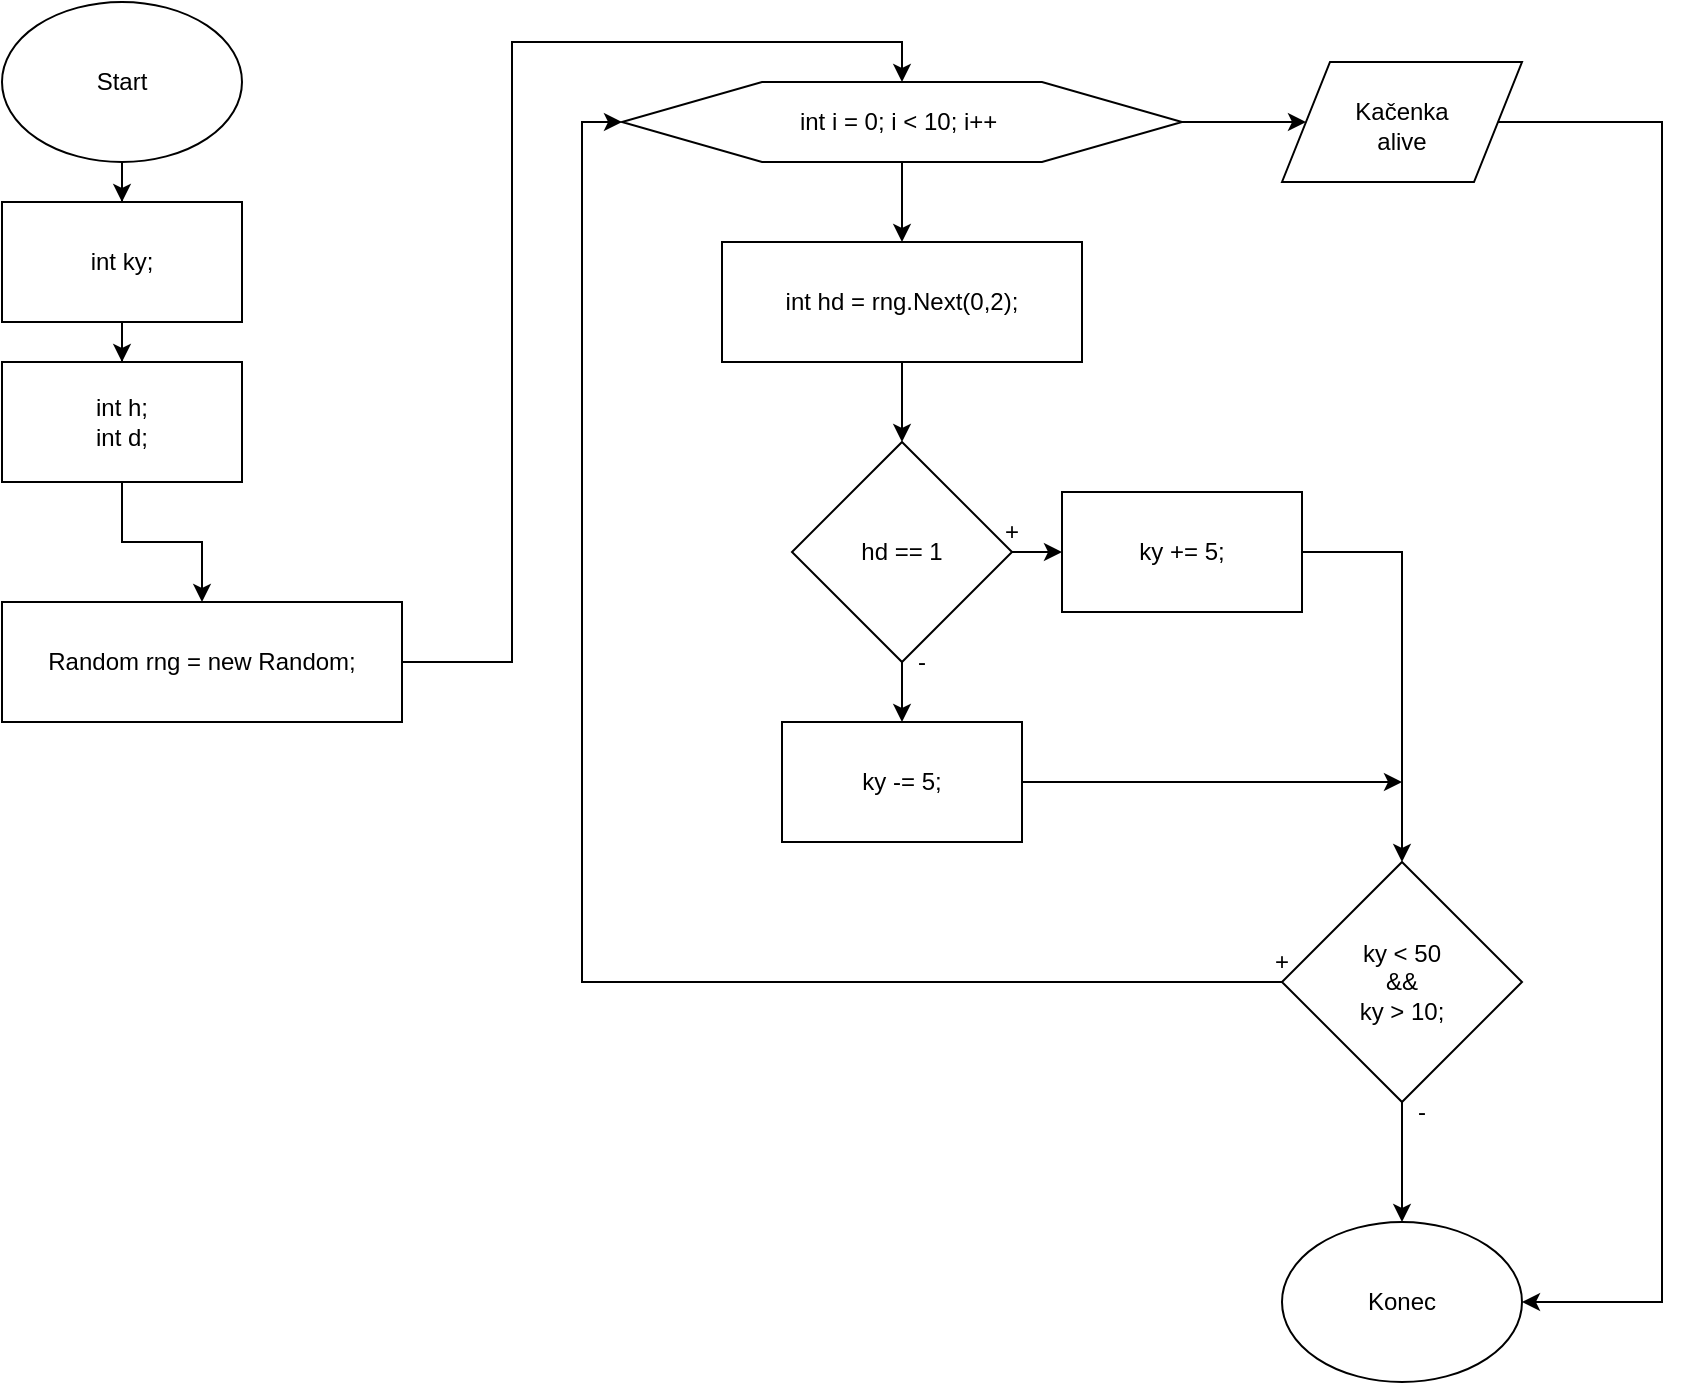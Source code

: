 <mxfile version="12.2.2" type="device" pages="1"><diagram id="mhfylgxZHnZ_jzXOrhJl" name="Page-1"><mxGraphModel dx="1365" dy="791" grid="1" gridSize="10" guides="1" tooltips="1" connect="1" arrows="1" fold="1" page="1" pageScale="1" pageWidth="827" pageHeight="1169" math="0" shadow="0"><root><mxCell id="0"/><mxCell id="1" parent="0"/><mxCell id="E7f5BBKDfPiddKHN6PVN-4" style="edgeStyle=orthogonalEdgeStyle;rounded=0;orthogonalLoop=1;jettySize=auto;html=1;" parent="1" source="E7f5BBKDfPiddKHN6PVN-1" target="E7f5BBKDfPiddKHN6PVN-3" edge="1"><mxGeometry relative="1" as="geometry"/></mxCell><mxCell id="E7f5BBKDfPiddKHN6PVN-1" value="" style="ellipse;whiteSpace=wrap;html=1;" parent="1" vertex="1"><mxGeometry x="20" y="20" width="120" height="80" as="geometry"/></mxCell><mxCell id="E7f5BBKDfPiddKHN6PVN-2" value="Start" style="text;html=1;strokeColor=none;fillColor=none;align=center;verticalAlign=middle;whiteSpace=wrap;rounded=0;" parent="1" vertex="1"><mxGeometry x="60" y="50" width="40" height="20" as="geometry"/></mxCell><mxCell id="E7f5BBKDfPiddKHN6PVN-7" style="edgeStyle=orthogonalEdgeStyle;rounded=0;orthogonalLoop=1;jettySize=auto;html=1;" parent="1" source="E7f5BBKDfPiddKHN6PVN-3" target="E7f5BBKDfPiddKHN6PVN-6" edge="1"><mxGeometry relative="1" as="geometry"/></mxCell><mxCell id="E7f5BBKDfPiddKHN6PVN-3" value="" style="rounded=0;whiteSpace=wrap;html=1;" parent="1" vertex="1"><mxGeometry x="20" y="120" width="120" height="60" as="geometry"/></mxCell><mxCell id="E7f5BBKDfPiddKHN6PVN-5" value="int ky;" style="text;html=1;strokeColor=none;fillColor=none;align=center;verticalAlign=middle;whiteSpace=wrap;rounded=0;" parent="1" vertex="1"><mxGeometry x="60" y="140" width="40" height="20" as="geometry"/></mxCell><mxCell id="E7f5BBKDfPiddKHN6PVN-13" style="edgeStyle=orthogonalEdgeStyle;rounded=0;orthogonalLoop=1;jettySize=auto;html=1;" parent="1" source="E7f5BBKDfPiddKHN6PVN-6" target="E7f5BBKDfPiddKHN6PVN-12" edge="1"><mxGeometry relative="1" as="geometry"/></mxCell><mxCell id="E7f5BBKDfPiddKHN6PVN-6" value="" style="rounded=0;whiteSpace=wrap;html=1;" parent="1" vertex="1"><mxGeometry x="20" y="200" width="120" height="60" as="geometry"/></mxCell><mxCell id="E7f5BBKDfPiddKHN6PVN-8" value="int h;&lt;br&gt;int d;" style="text;html=1;strokeColor=none;fillColor=none;align=center;verticalAlign=middle;whiteSpace=wrap;rounded=0;" parent="1" vertex="1"><mxGeometry x="60" y="220" width="40" height="20" as="geometry"/></mxCell><mxCell id="E7f5BBKDfPiddKHN6PVN-12" value="" style="rounded=0;whiteSpace=wrap;html=1;" parent="1" vertex="1"><mxGeometry x="20" y="320" width="200" height="60" as="geometry"/></mxCell><mxCell id="NwuU-R2X3TPh1l0M7h6C-5" style="edgeStyle=orthogonalEdgeStyle;rounded=0;orthogonalLoop=1;jettySize=auto;html=1;entryX=0.5;entryY=0;entryDx=0;entryDy=0;" edge="1" parent="1" source="E7f5BBKDfPiddKHN6PVN-14" target="NwuU-R2X3TPh1l0M7h6C-2"><mxGeometry relative="1" as="geometry"/></mxCell><mxCell id="E7f5BBKDfPiddKHN6PVN-14" value="Random rng = new Random;" style="text;html=1;strokeColor=none;fillColor=none;align=center;verticalAlign=middle;whiteSpace=wrap;rounded=0;" parent="1" vertex="1"><mxGeometry x="20" y="340" width="200" height="20" as="geometry"/></mxCell><mxCell id="NwuU-R2X3TPh1l0M7h6C-7" style="edgeStyle=orthogonalEdgeStyle;rounded=0;orthogonalLoop=1;jettySize=auto;html=1;entryX=0.5;entryY=0;entryDx=0;entryDy=0;" edge="1" parent="1" source="NwuU-R2X3TPh1l0M7h6C-2" target="NwuU-R2X3TPh1l0M7h6C-6"><mxGeometry relative="1" as="geometry"/></mxCell><mxCell id="NwuU-R2X3TPh1l0M7h6C-37" style="edgeStyle=orthogonalEdgeStyle;rounded=0;orthogonalLoop=1;jettySize=auto;html=1;entryX=0;entryY=0.5;entryDx=0;entryDy=0;" edge="1" parent="1" source="NwuU-R2X3TPh1l0M7h6C-2" target="NwuU-R2X3TPh1l0M7h6C-36"><mxGeometry relative="1" as="geometry"/></mxCell><mxCell id="NwuU-R2X3TPh1l0M7h6C-2" value="" style="shape=hexagon;perimeter=hexagonPerimeter2;whiteSpace=wrap;html=1;" vertex="1" parent="1"><mxGeometry x="330" y="60" width="280" height="40" as="geometry"/></mxCell><mxCell id="NwuU-R2X3TPh1l0M7h6C-3" value="int i = 0; i &amp;lt; 10; i++&amp;nbsp;" style="text;html=1;strokeColor=none;fillColor=none;align=center;verticalAlign=middle;whiteSpace=wrap;rounded=0;" vertex="1" parent="1"><mxGeometry x="370" y="70" width="200" height="20" as="geometry"/></mxCell><mxCell id="NwuU-R2X3TPh1l0M7h6C-10" style="edgeStyle=orthogonalEdgeStyle;rounded=0;orthogonalLoop=1;jettySize=auto;html=1;entryX=0.5;entryY=0;entryDx=0;entryDy=0;" edge="1" parent="1" source="NwuU-R2X3TPh1l0M7h6C-6" target="NwuU-R2X3TPh1l0M7h6C-9"><mxGeometry relative="1" as="geometry"/></mxCell><mxCell id="NwuU-R2X3TPh1l0M7h6C-6" value="" style="rounded=0;whiteSpace=wrap;html=1;" vertex="1" parent="1"><mxGeometry x="380" y="140" width="180" height="60" as="geometry"/></mxCell><mxCell id="NwuU-R2X3TPh1l0M7h6C-8" value="int hd = rng.Next(0,2);" style="text;html=1;strokeColor=none;fillColor=none;align=center;verticalAlign=middle;whiteSpace=wrap;rounded=0;" vertex="1" parent="1"><mxGeometry x="410" y="160" width="120" height="20" as="geometry"/></mxCell><mxCell id="NwuU-R2X3TPh1l0M7h6C-13" style="edgeStyle=orthogonalEdgeStyle;rounded=0;orthogonalLoop=1;jettySize=auto;html=1;" edge="1" parent="1" source="NwuU-R2X3TPh1l0M7h6C-9" target="NwuU-R2X3TPh1l0M7h6C-12"><mxGeometry relative="1" as="geometry"/></mxCell><mxCell id="NwuU-R2X3TPh1l0M7h6C-18" style="edgeStyle=orthogonalEdgeStyle;rounded=0;orthogonalLoop=1;jettySize=auto;html=1;entryX=0.5;entryY=0;entryDx=0;entryDy=0;" edge="1" parent="1" source="NwuU-R2X3TPh1l0M7h6C-9" target="NwuU-R2X3TPh1l0M7h6C-17"><mxGeometry relative="1" as="geometry"/></mxCell><mxCell id="NwuU-R2X3TPh1l0M7h6C-9" value="" style="rhombus;whiteSpace=wrap;html=1;" vertex="1" parent="1"><mxGeometry x="415" y="240" width="110" height="110" as="geometry"/></mxCell><mxCell id="NwuU-R2X3TPh1l0M7h6C-11" value="hd == 1" style="text;html=1;strokeColor=none;fillColor=none;align=center;verticalAlign=middle;whiteSpace=wrap;rounded=0;" vertex="1" parent="1"><mxGeometry x="440" y="285" width="60" height="20" as="geometry"/></mxCell><mxCell id="NwuU-R2X3TPh1l0M7h6C-21" style="edgeStyle=orthogonalEdgeStyle;rounded=0;orthogonalLoop=1;jettySize=auto;html=1;entryX=0.5;entryY=0;entryDx=0;entryDy=0;" edge="1" parent="1" source="NwuU-R2X3TPh1l0M7h6C-12" target="NwuU-R2X3TPh1l0M7h6C-23"><mxGeometry relative="1" as="geometry"><mxPoint x="720" y="480" as="targetPoint"/><Array as="points"><mxPoint x="720" y="295"/></Array></mxGeometry></mxCell><mxCell id="NwuU-R2X3TPh1l0M7h6C-12" value="" style="rounded=0;whiteSpace=wrap;html=1;" vertex="1" parent="1"><mxGeometry x="550" y="265" width="120" height="60" as="geometry"/></mxCell><mxCell id="NwuU-R2X3TPh1l0M7h6C-14" value="+" style="text;html=1;strokeColor=none;fillColor=none;align=center;verticalAlign=middle;whiteSpace=wrap;rounded=0;" vertex="1" parent="1"><mxGeometry x="505" y="275" width="40" height="20" as="geometry"/></mxCell><mxCell id="NwuU-R2X3TPh1l0M7h6C-15" value="ky += 5;" style="text;html=1;strokeColor=none;fillColor=none;align=center;verticalAlign=middle;whiteSpace=wrap;rounded=0;" vertex="1" parent="1"><mxGeometry x="580" y="285" width="60" height="20" as="geometry"/></mxCell><mxCell id="NwuU-R2X3TPh1l0M7h6C-22" style="edgeStyle=orthogonalEdgeStyle;rounded=0;orthogonalLoop=1;jettySize=auto;html=1;" edge="1" parent="1" source="NwuU-R2X3TPh1l0M7h6C-17"><mxGeometry relative="1" as="geometry"><mxPoint x="720" y="410" as="targetPoint"/></mxGeometry></mxCell><mxCell id="NwuU-R2X3TPh1l0M7h6C-17" value="" style="rounded=0;whiteSpace=wrap;html=1;" vertex="1" parent="1"><mxGeometry x="410" y="380" width="120" height="60" as="geometry"/></mxCell><mxCell id="NwuU-R2X3TPh1l0M7h6C-19" value="-" style="text;html=1;strokeColor=none;fillColor=none;align=center;verticalAlign=middle;whiteSpace=wrap;rounded=0;" vertex="1" parent="1"><mxGeometry x="460" y="340" width="40" height="20" as="geometry"/></mxCell><mxCell id="NwuU-R2X3TPh1l0M7h6C-20" value="ky -= 5;" style="text;html=1;strokeColor=none;fillColor=none;align=center;verticalAlign=middle;whiteSpace=wrap;rounded=0;" vertex="1" parent="1"><mxGeometry x="440" y="400" width="60" height="20" as="geometry"/></mxCell><mxCell id="NwuU-R2X3TPh1l0M7h6C-29" style="edgeStyle=orthogonalEdgeStyle;rounded=0;orthogonalLoop=1;jettySize=auto;html=1;entryX=0;entryY=0.5;entryDx=0;entryDy=0;" edge="1" parent="1" source="NwuU-R2X3TPh1l0M7h6C-23" target="NwuU-R2X3TPh1l0M7h6C-2"><mxGeometry relative="1" as="geometry"/></mxCell><mxCell id="NwuU-R2X3TPh1l0M7h6C-34" style="edgeStyle=orthogonalEdgeStyle;rounded=0;orthogonalLoop=1;jettySize=auto;html=1;entryX=0.5;entryY=0;entryDx=0;entryDy=0;" edge="1" parent="1" source="NwuU-R2X3TPh1l0M7h6C-23" target="NwuU-R2X3TPh1l0M7h6C-32"><mxGeometry relative="1" as="geometry"/></mxCell><mxCell id="NwuU-R2X3TPh1l0M7h6C-23" value="" style="rhombus;whiteSpace=wrap;html=1;" vertex="1" parent="1"><mxGeometry x="660" y="450" width="120" height="120" as="geometry"/></mxCell><mxCell id="NwuU-R2X3TPh1l0M7h6C-24" value="ky &amp;lt; 50&lt;br&gt;&amp;amp;&amp;amp;&lt;br&gt;ky &amp;gt; 10;" style="text;html=1;strokeColor=none;fillColor=none;align=center;verticalAlign=middle;whiteSpace=wrap;rounded=0;" vertex="1" parent="1"><mxGeometry x="680" y="500" width="80" height="20" as="geometry"/></mxCell><mxCell id="NwuU-R2X3TPh1l0M7h6C-27" value="+" style="text;html=1;strokeColor=none;fillColor=none;align=center;verticalAlign=middle;whiteSpace=wrap;rounded=0;" vertex="1" parent="1"><mxGeometry x="640" y="490" width="40" height="20" as="geometry"/></mxCell><mxCell id="NwuU-R2X3TPh1l0M7h6C-32" value="" style="ellipse;whiteSpace=wrap;html=1;" vertex="1" parent="1"><mxGeometry x="660" y="630" width="120" height="80" as="geometry"/></mxCell><mxCell id="NwuU-R2X3TPh1l0M7h6C-33" value="Konec" style="text;html=1;strokeColor=none;fillColor=none;align=center;verticalAlign=middle;whiteSpace=wrap;rounded=0;" vertex="1" parent="1"><mxGeometry x="700" y="660" width="40" height="20" as="geometry"/></mxCell><mxCell id="NwuU-R2X3TPh1l0M7h6C-35" value="-" style="text;html=1;strokeColor=none;fillColor=none;align=center;verticalAlign=middle;whiteSpace=wrap;rounded=0;" vertex="1" parent="1"><mxGeometry x="710" y="565" width="40" height="20" as="geometry"/></mxCell><mxCell id="NwuU-R2X3TPh1l0M7h6C-39" style="edgeStyle=orthogonalEdgeStyle;rounded=0;orthogonalLoop=1;jettySize=auto;html=1;entryX=1;entryY=0.5;entryDx=0;entryDy=0;" edge="1" parent="1" source="NwuU-R2X3TPh1l0M7h6C-36" target="NwuU-R2X3TPh1l0M7h6C-32"><mxGeometry relative="1" as="geometry"><mxPoint x="840" y="690" as="targetPoint"/><Array as="points"><mxPoint x="850" y="80"/><mxPoint x="850" y="670"/></Array></mxGeometry></mxCell><mxCell id="NwuU-R2X3TPh1l0M7h6C-36" value="" style="shape=parallelogram;perimeter=parallelogramPerimeter;whiteSpace=wrap;html=1;" vertex="1" parent="1"><mxGeometry x="660" y="50" width="120" height="60" as="geometry"/></mxCell><mxCell id="NwuU-R2X3TPh1l0M7h6C-38" value="Kačenka alive" style="text;html=1;strokeColor=none;fillColor=none;align=center;verticalAlign=middle;whiteSpace=wrap;rounded=0;" vertex="1" parent="1"><mxGeometry x="700" y="71.5" width="40" height="20" as="geometry"/></mxCell></root></mxGraphModel></diagram></mxfile>